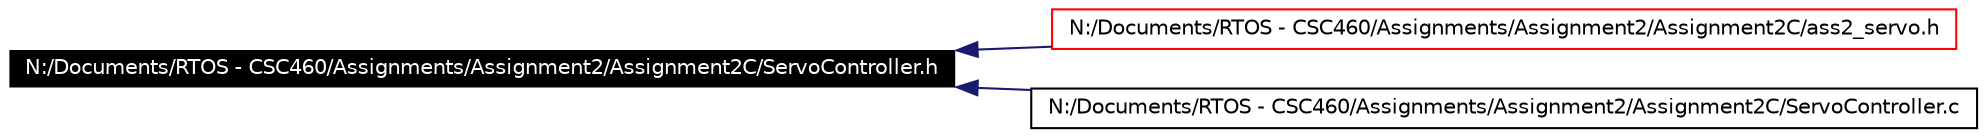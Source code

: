 digraph G
{
  edge [fontname="Helvetica",fontsize=10,labelfontname="Helvetica",labelfontsize=10];
  node [fontname="Helvetica",fontsize=10,shape=record];
  rankdir=LR;
  Node1 [label="N:/Documents/RTOS - CSC460/Assignments/Assignment2/Assignment2C/ServoController.h",height=0.2,width=0.4,color="white", fillcolor="black", style="filled" fontcolor="white"];
  Node1 -> Node2 [dir=back,color="midnightblue",fontsize=10,style="solid",fontname="Helvetica"];
  Node2 [label="N:/Documents/RTOS - CSC460/Assignments/Assignment2/Assignment2C/ass2_servo.h",height=0.2,width=0.4,color="red", fillcolor="white", style="filled",URL="$ass2__servo_8h.html"];
  Node1 -> Node3 [dir=back,color="midnightblue",fontsize=10,style="solid",fontname="Helvetica"];
  Node3 [label="N:/Documents/RTOS - CSC460/Assignments/Assignment2/Assignment2C/ServoController.c",height=0.2,width=0.4,color="black", fillcolor="white", style="filled",URL="$_servo_controller_8c.html"];
}
